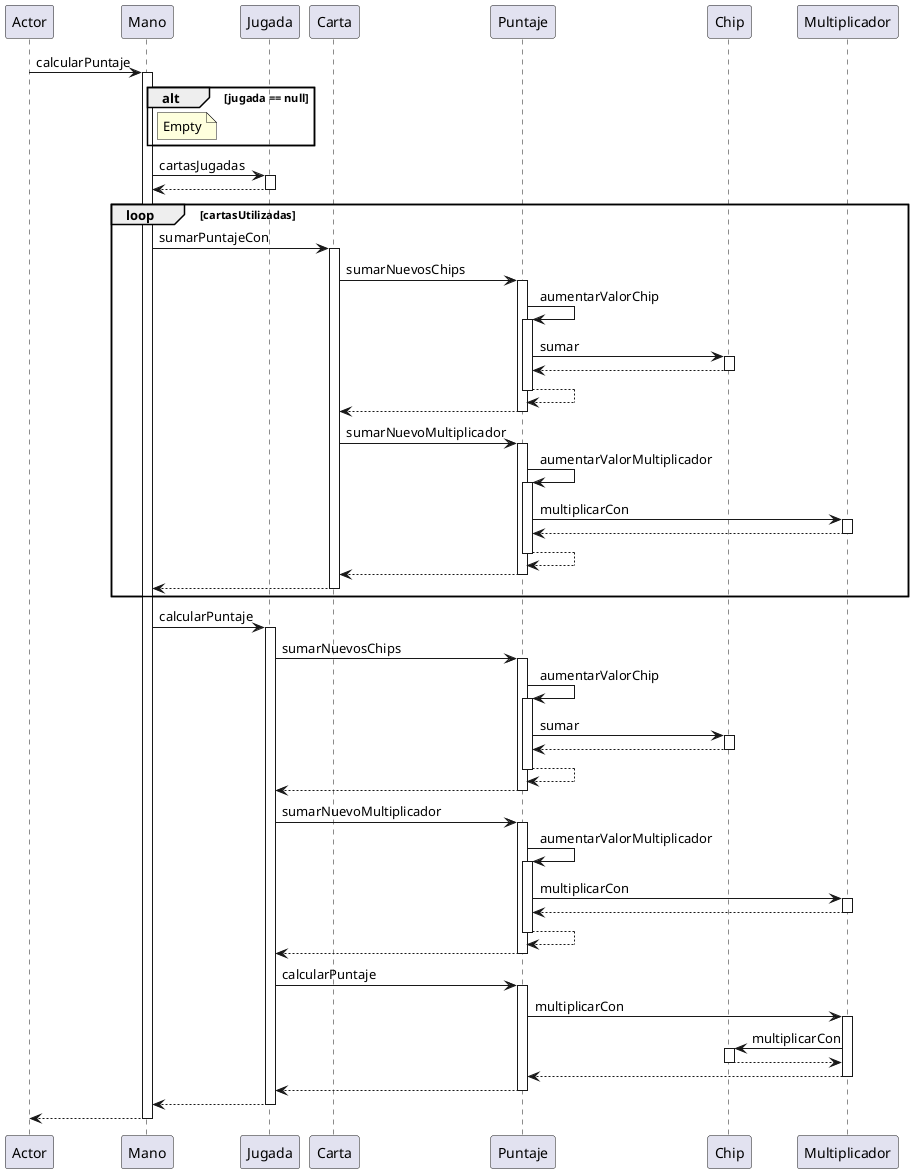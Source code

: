 @startuml
participant Actor
Actor -> Mano : calcularPuntaje
activate Mano
alt jugada == null
note right of Mano : Empty
end
Mano -> Jugada : cartasJugadas
activate Jugada
Jugada --> Mano
deactivate Jugada
loop cartasUtilizadas
Mano -> Carta : sumarPuntajeCon
activate Carta
Carta -> Puntaje : sumarNuevosChips
activate Puntaje
Puntaje -> Puntaje : aumentarValorChip
activate Puntaje
Puntaje -> Chip : sumar
activate Chip
Chip --> Puntaje
deactivate Chip
Puntaje --> Puntaje
deactivate Puntaje
Puntaje --> Carta
deactivate Puntaje
Carta -> Puntaje : sumarNuevoMultiplicador
activate Puntaje
Puntaje -> Puntaje : aumentarValorMultiplicador
activate Puntaje
Puntaje -> Multiplicador : multiplicarCon
activate Multiplicador
Multiplicador --> Puntaje
deactivate Multiplicador
Puntaje --> Puntaje
deactivate Puntaje
Puntaje --> Carta
deactivate Puntaje
Carta --> Mano
deactivate Carta
end
Mano -> Jugada : calcularPuntaje
activate Jugada
Jugada -> Puntaje : sumarNuevosChips
activate Puntaje
Puntaje -> Puntaje : aumentarValorChip
activate Puntaje
Puntaje -> Chip : sumar
activate Chip
Chip --> Puntaje
deactivate Chip
Puntaje --> Puntaje
deactivate Puntaje
Puntaje --> Jugada
deactivate Puntaje
Jugada -> Puntaje : sumarNuevoMultiplicador
activate Puntaje
Puntaje -> Puntaje : aumentarValorMultiplicador
activate Puntaje
Puntaje -> Multiplicador : multiplicarCon
activate Multiplicador
Multiplicador --> Puntaje
deactivate Multiplicador
Puntaje --> Puntaje
deactivate Puntaje
Puntaje --> Jugada
deactivate Puntaje
Jugada -> Puntaje : calcularPuntaje
activate Puntaje
Puntaje -> Multiplicador : multiplicarCon
activate Multiplicador
Multiplicador -> Chip : multiplicarCon
activate Chip
Chip --> Multiplicador
deactivate Chip
Multiplicador --> Puntaje
deactivate Multiplicador
Puntaje --> Jugada
deactivate Puntaje
Jugada --> Mano
deactivate Jugada
return
@enduml